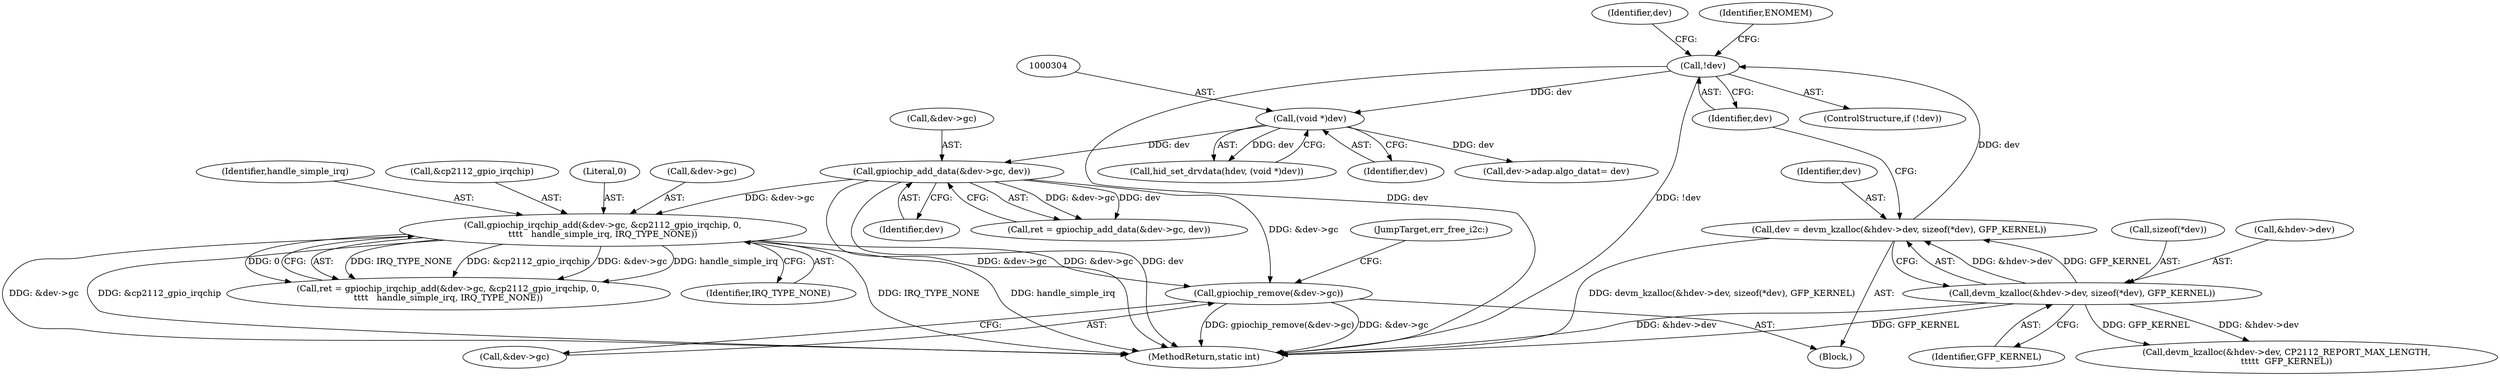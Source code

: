 digraph "0_linux_7a7b5df84b6b4e5d599c7289526eed96541a0654_3@API" {
"1000540" [label="(Call,gpiochip_remove(&dev->gc))"];
"1000464" [label="(Call,gpiochip_add_data(&dev->gc, dev))"];
"1000303" [label="(Call,(void *)dev)"];
"1000120" [label="(Call,!dev)"];
"1000108" [label="(Call,dev = devm_kzalloc(&hdev->dev, sizeof(*dev), GFP_KERNEL))"];
"1000110" [label="(Call,devm_kzalloc(&hdev->dev, sizeof(*dev), GFP_KERNEL))"];
"1000506" [label="(Call,gpiochip_irqchip_add(&dev->gc, &cp2112_gpio_irqchip, 0,\n\t\t\t\t   handle_simple_irq, IRQ_TYPE_NONE))"];
"1000327" [label="(Call,dev->adap.algo_data\t= dev)"];
"1000465" [label="(Call,&dev->gc)"];
"1000514" [label="(Identifier,handle_simple_irq)"];
"1000563" [label="(MethodReturn,static int)"];
"1000119" [label="(ControlStructure,if (!dev))"];
"1000110" [label="(Call,devm_kzalloc(&hdev->dev, sizeof(*dev), GFP_KERNEL))"];
"1000103" [label="(Block,)"];
"1000108" [label="(Call,dev = devm_kzalloc(&hdev->dev, sizeof(*dev), GFP_KERNEL))"];
"1000545" [label="(JumpTarget,err_free_i2c:)"];
"1000115" [label="(Call,sizeof(*dev))"];
"1000504" [label="(Call,ret = gpiochip_irqchip_add(&dev->gc, &cp2112_gpio_irqchip, 0,\n\t\t\t\t   handle_simple_irq, IRQ_TYPE_NONE))"];
"1000462" [label="(Call,ret = gpiochip_add_data(&dev->gc, dev))"];
"1000118" [label="(Identifier,GFP_KERNEL)"];
"1000129" [label="(Call,devm_kzalloc(&hdev->dev, CP2112_REPORT_MAX_LENGTH,\n\t\t\t\t\t  GFP_KERNEL))"];
"1000301" [label="(Call,hid_set_drvdata(hdev, (void *)dev))"];
"1000464" [label="(Call,gpiochip_add_data(&dev->gc, dev))"];
"1000541" [label="(Call,&dev->gc)"];
"1000111" [label="(Call,&hdev->dev)"];
"1000469" [label="(Identifier,dev)"];
"1000511" [label="(Call,&cp2112_gpio_irqchip)"];
"1000513" [label="(Literal,0)"];
"1000305" [label="(Identifier,dev)"];
"1000303" [label="(Call,(void *)dev)"];
"1000540" [label="(Call,gpiochip_remove(&dev->gc))"];
"1000120" [label="(Call,!dev)"];
"1000127" [label="(Identifier,dev)"];
"1000507" [label="(Call,&dev->gc)"];
"1000506" [label="(Call,gpiochip_irqchip_add(&dev->gc, &cp2112_gpio_irqchip, 0,\n\t\t\t\t   handle_simple_irq, IRQ_TYPE_NONE))"];
"1000121" [label="(Identifier,dev)"];
"1000515" [label="(Identifier,IRQ_TYPE_NONE)"];
"1000109" [label="(Identifier,dev)"];
"1000124" [label="(Identifier,ENOMEM)"];
"1000540" -> "1000103"  [label="AST: "];
"1000540" -> "1000541"  [label="CFG: "];
"1000541" -> "1000540"  [label="AST: "];
"1000545" -> "1000540"  [label="CFG: "];
"1000540" -> "1000563"  [label="DDG: gpiochip_remove(&dev->gc)"];
"1000540" -> "1000563"  [label="DDG: &dev->gc"];
"1000464" -> "1000540"  [label="DDG: &dev->gc"];
"1000506" -> "1000540"  [label="DDG: &dev->gc"];
"1000464" -> "1000462"  [label="AST: "];
"1000464" -> "1000469"  [label="CFG: "];
"1000465" -> "1000464"  [label="AST: "];
"1000469" -> "1000464"  [label="AST: "];
"1000462" -> "1000464"  [label="CFG: "];
"1000464" -> "1000563"  [label="DDG: &dev->gc"];
"1000464" -> "1000563"  [label="DDG: dev"];
"1000464" -> "1000462"  [label="DDG: &dev->gc"];
"1000464" -> "1000462"  [label="DDG: dev"];
"1000303" -> "1000464"  [label="DDG: dev"];
"1000464" -> "1000506"  [label="DDG: &dev->gc"];
"1000303" -> "1000301"  [label="AST: "];
"1000303" -> "1000305"  [label="CFG: "];
"1000304" -> "1000303"  [label="AST: "];
"1000305" -> "1000303"  [label="AST: "];
"1000301" -> "1000303"  [label="CFG: "];
"1000303" -> "1000301"  [label="DDG: dev"];
"1000120" -> "1000303"  [label="DDG: dev"];
"1000303" -> "1000327"  [label="DDG: dev"];
"1000120" -> "1000119"  [label="AST: "];
"1000120" -> "1000121"  [label="CFG: "];
"1000121" -> "1000120"  [label="AST: "];
"1000124" -> "1000120"  [label="CFG: "];
"1000127" -> "1000120"  [label="CFG: "];
"1000120" -> "1000563"  [label="DDG: dev"];
"1000120" -> "1000563"  [label="DDG: !dev"];
"1000108" -> "1000120"  [label="DDG: dev"];
"1000108" -> "1000103"  [label="AST: "];
"1000108" -> "1000110"  [label="CFG: "];
"1000109" -> "1000108"  [label="AST: "];
"1000110" -> "1000108"  [label="AST: "];
"1000121" -> "1000108"  [label="CFG: "];
"1000108" -> "1000563"  [label="DDG: devm_kzalloc(&hdev->dev, sizeof(*dev), GFP_KERNEL)"];
"1000110" -> "1000108"  [label="DDG: &hdev->dev"];
"1000110" -> "1000108"  [label="DDG: GFP_KERNEL"];
"1000110" -> "1000118"  [label="CFG: "];
"1000111" -> "1000110"  [label="AST: "];
"1000115" -> "1000110"  [label="AST: "];
"1000118" -> "1000110"  [label="AST: "];
"1000110" -> "1000563"  [label="DDG: GFP_KERNEL"];
"1000110" -> "1000563"  [label="DDG: &hdev->dev"];
"1000110" -> "1000129"  [label="DDG: &hdev->dev"];
"1000110" -> "1000129"  [label="DDG: GFP_KERNEL"];
"1000506" -> "1000504"  [label="AST: "];
"1000506" -> "1000515"  [label="CFG: "];
"1000507" -> "1000506"  [label="AST: "];
"1000511" -> "1000506"  [label="AST: "];
"1000513" -> "1000506"  [label="AST: "];
"1000514" -> "1000506"  [label="AST: "];
"1000515" -> "1000506"  [label="AST: "];
"1000504" -> "1000506"  [label="CFG: "];
"1000506" -> "1000563"  [label="DDG: handle_simple_irq"];
"1000506" -> "1000563"  [label="DDG: &dev->gc"];
"1000506" -> "1000563"  [label="DDG: &cp2112_gpio_irqchip"];
"1000506" -> "1000563"  [label="DDG: IRQ_TYPE_NONE"];
"1000506" -> "1000504"  [label="DDG: IRQ_TYPE_NONE"];
"1000506" -> "1000504"  [label="DDG: &cp2112_gpio_irqchip"];
"1000506" -> "1000504"  [label="DDG: &dev->gc"];
"1000506" -> "1000504"  [label="DDG: handle_simple_irq"];
"1000506" -> "1000504"  [label="DDG: 0"];
}
